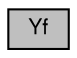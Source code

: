 digraph G
{
  bgcolor="transparent";
  edge [fontname="FreeSans",fontsize="10",labelfontname="FreeSans",labelfontsize="10"];
  node [fontname="FreeSans",fontsize="10",shape=record];
  rankdir=LR;
  Node1 [label="Yf",height=0.2,width=0.4,color="black", fillcolor="grey75", style="filled" fontcolor="black"];
}
